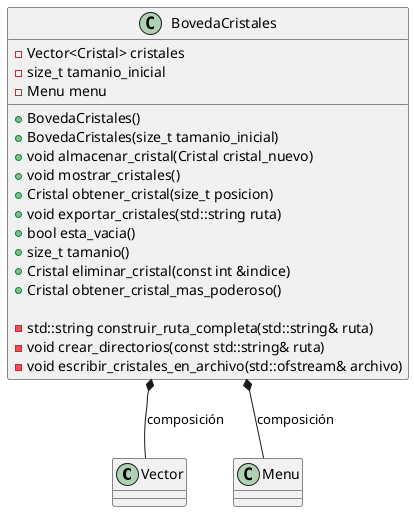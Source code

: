@startuml
'https://plantuml.com/class-diagram
class Vector
class Menu

class BovedaCristales {
    - Vector<Cristal> cristales
    - size_t tamanio_inicial
    - Menu menu

    + BovedaCristales()
    + BovedaCristales(size_t tamanio_inicial)
    + void almacenar_cristal(Cristal cristal_nuevo)
    + void mostrar_cristales()
    + Cristal obtener_cristal(size_t posicion)
    + void exportar_cristales(std::string ruta)
    + bool esta_vacia()
    + size_t tamanio()
    + Cristal eliminar_cristal(const int &indice)
    + Cristal obtener_cristal_mas_poderoso()

    - std::string construir_ruta_completa(std::string& ruta)
    - void crear_directorios(const std::string& ruta)
    - void escribir_cristales_en_archivo(std::ofstream& archivo)
}

' Relaciones
BovedaCristales *-- Vector : "composición"
BovedaCristales *-- Menu : "composición"
@enduml
